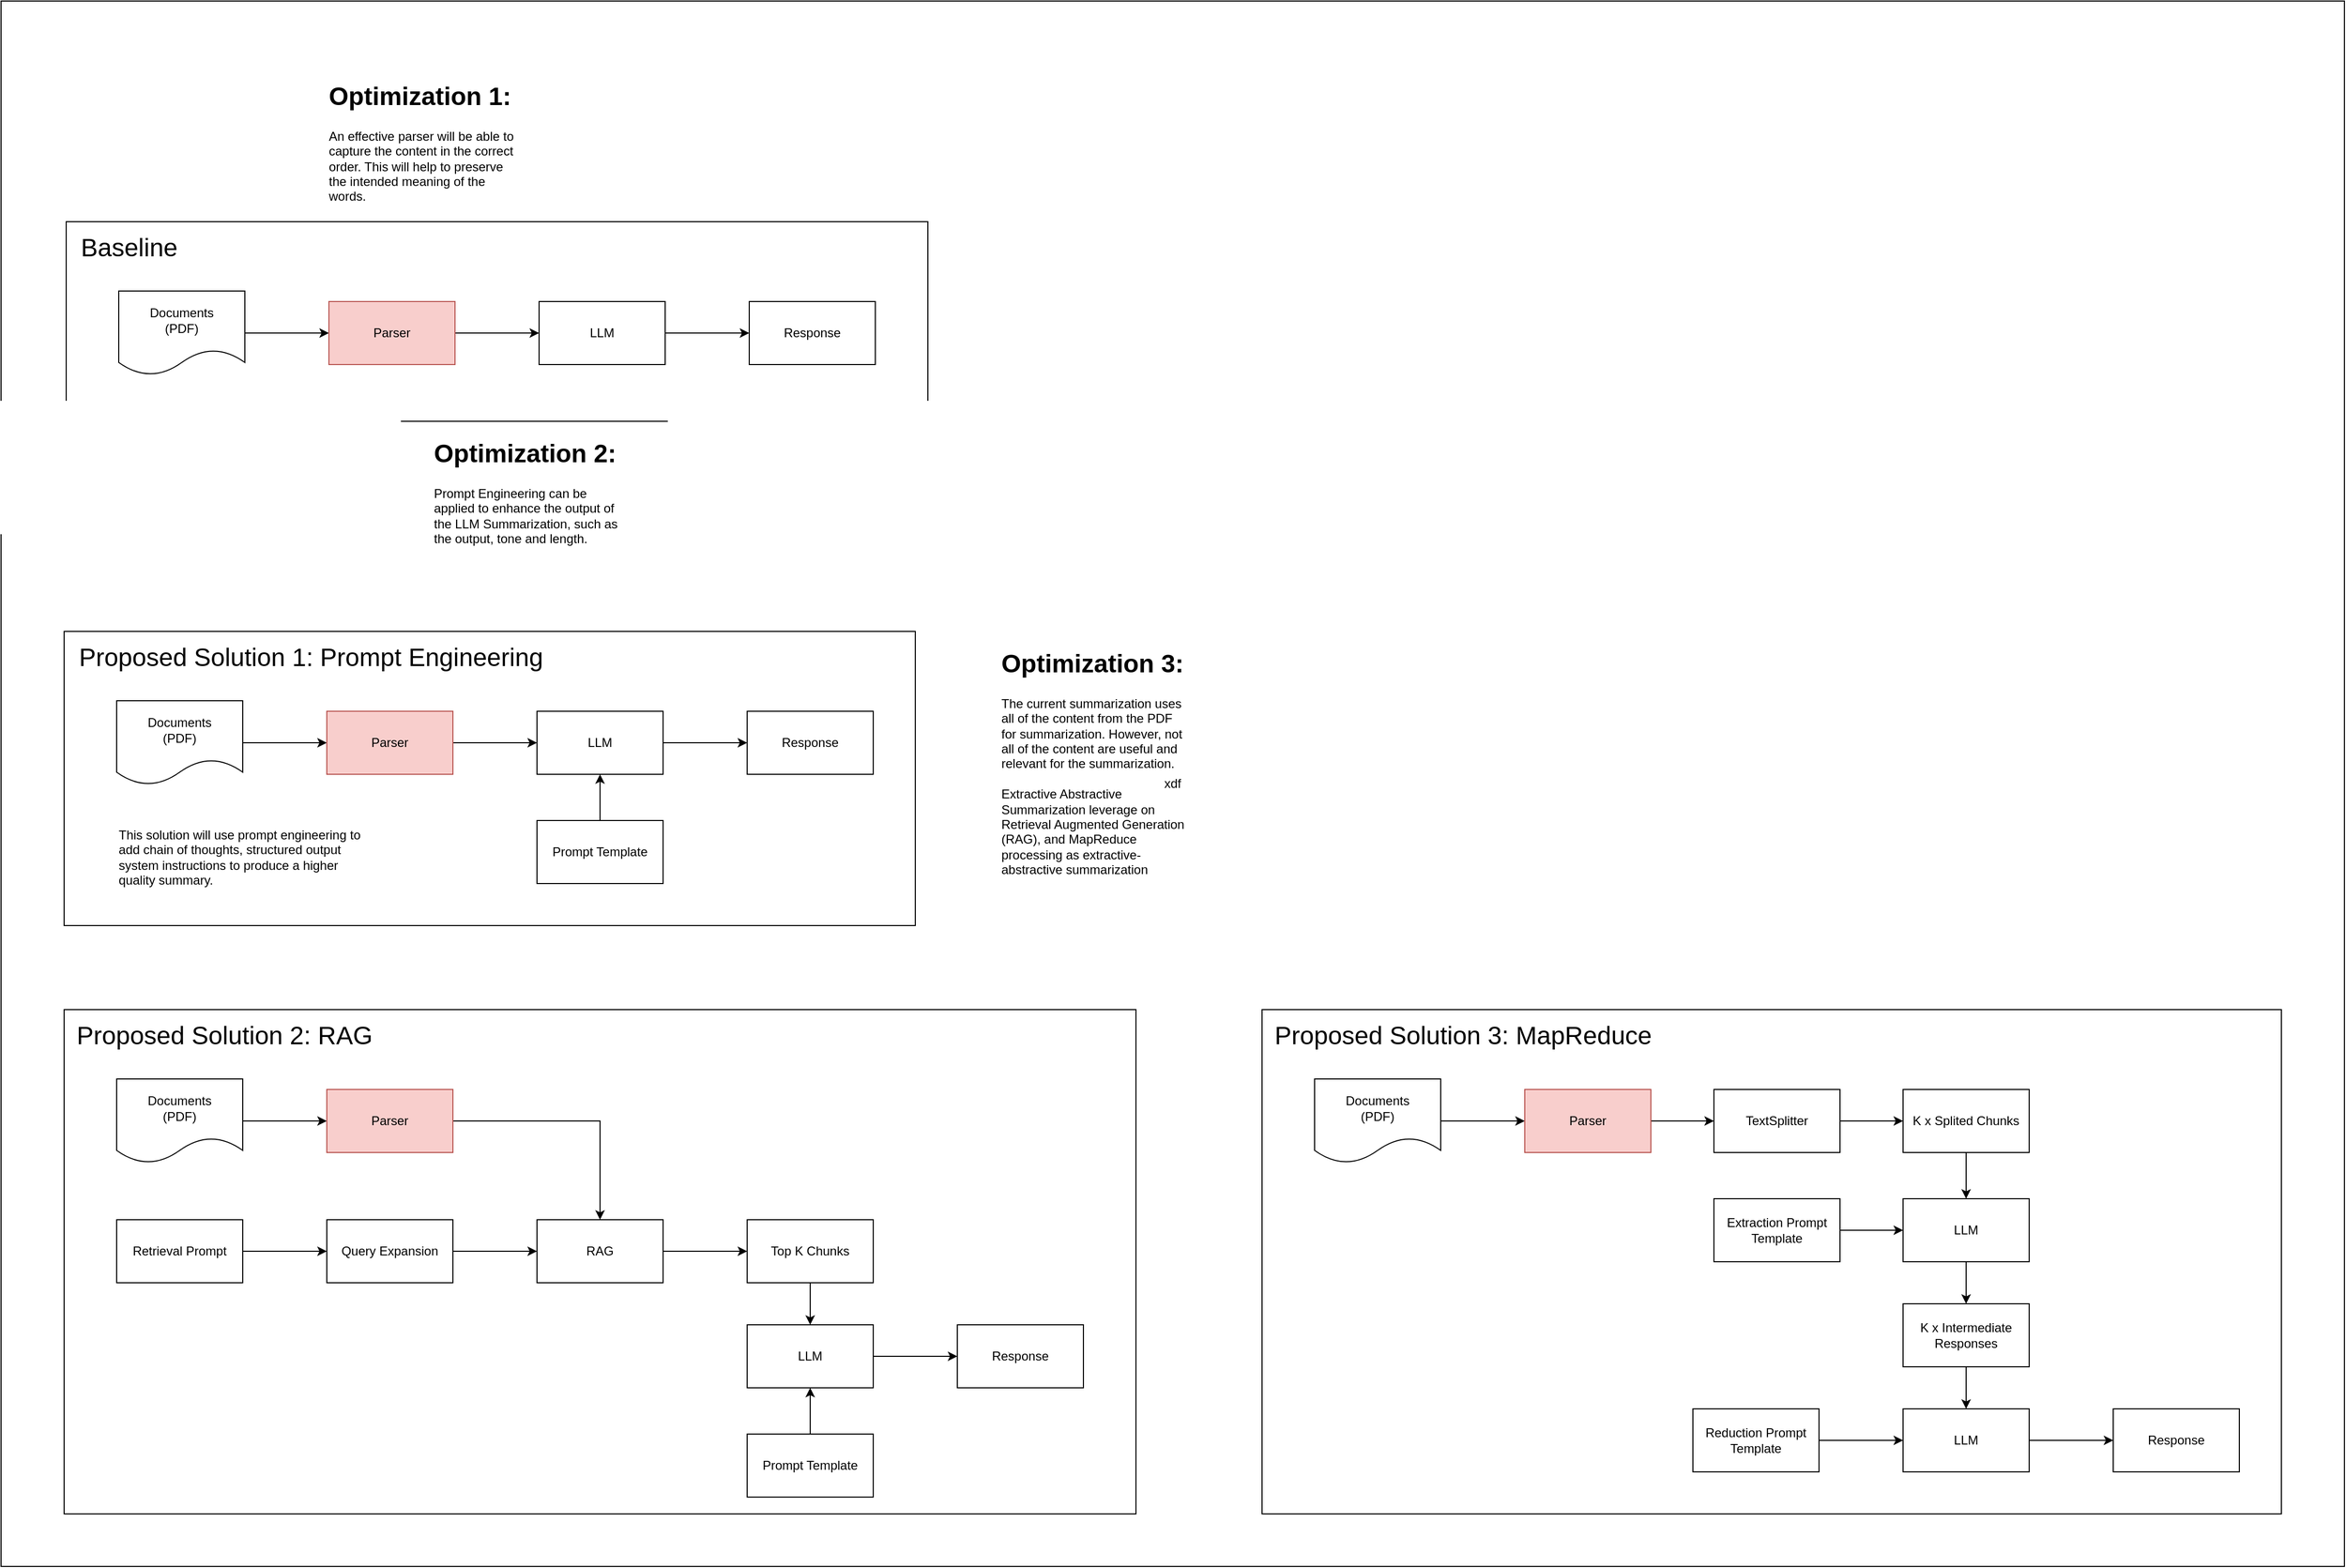 <mxfile version="28.2.0">
  <diagram name="Page-1" id="bEQ5W3FhCCr41BRFlNdV">
    <mxGraphModel dx="4074" dy="2686" grid="1" gridSize="10" guides="1" tooltips="1" connect="1" arrows="1" fold="1" page="0" pageScale="1" pageWidth="827" pageHeight="1169" math="0" shadow="0">
      <root>
        <mxCell id="0" />
        <mxCell id="1" parent="0" />
        <mxCell id="cwgXDsNCwPJ1TTvTavHW-86" value="xdf&lt;span style=&quot;color: rgba(0, 0, 0, 0); font-family: monospace; font-size: 0px; text-align: start; text-wrap-mode: nowrap;&quot;&gt;%3CmxGraphModel%3E%3Croot%3E%3CmxCell%20id%3D%220%22%2F%3E%3CmxCell%20id%3D%221%22%20parent%3D%220%22%2F%3E%3CmxCell%20id%3D%222%22%20value%3D%22Intermediate%20Response%22%20style%3D%22rounded%3D0%3BwhiteSpace%3Dwrap%3Bhtml%3D1%3B%22%20vertex%3D%221%22%20parent%3D%221%22%3E%3CmxGeometry%20x%3D%222150%22%20y%3D%22960%22%20width%3D%22120%22%20height%3D%2260%22%20as%3D%22geometry%22%2F%3E%3C%2FmxCell%3E%3C%2Froot%3E%3C%2FmxGraphModel%3E&lt;/span&gt;" style="rounded=0;whiteSpace=wrap;html=1;" vertex="1" parent="1">
          <mxGeometry x="340" y="-280" width="2230" height="1490" as="geometry" />
        </mxCell>
        <mxCell id="cwgXDsNCwPJ1TTvTavHW-12" value="" style="rounded=0;whiteSpace=wrap;html=1;" vertex="1" parent="1">
          <mxGeometry x="402" y="-70" width="820" height="190" as="geometry" />
        </mxCell>
        <mxCell id="cwgXDsNCwPJ1TTvTavHW-11" value="" style="edgeStyle=orthogonalEdgeStyle;rounded=0;orthogonalLoop=1;jettySize=auto;html=1;" edge="1" parent="1" source="cwgXDsNCwPJ1TTvTavHW-5" target="cwgXDsNCwPJ1TTvTavHW-6">
          <mxGeometry relative="1" as="geometry" />
        </mxCell>
        <mxCell id="cwgXDsNCwPJ1TTvTavHW-5" value="Documents&lt;br&gt;(PDF)" style="shape=document;whiteSpace=wrap;html=1;boundedLbl=1;" vertex="1" parent="1">
          <mxGeometry x="452" y="-4" width="120" height="80" as="geometry" />
        </mxCell>
        <mxCell id="cwgXDsNCwPJ1TTvTavHW-8" value="" style="edgeStyle=orthogonalEdgeStyle;rounded=0;orthogonalLoop=1;jettySize=auto;html=1;" edge="1" parent="1" source="cwgXDsNCwPJ1TTvTavHW-6" target="cwgXDsNCwPJ1TTvTavHW-7">
          <mxGeometry relative="1" as="geometry" />
        </mxCell>
        <mxCell id="cwgXDsNCwPJ1TTvTavHW-6" value="Parser" style="rounded=0;whiteSpace=wrap;html=1;fillColor=#f8cecc;strokeColor=#b85450;" vertex="1" parent="1">
          <mxGeometry x="652" y="6" width="120" height="60" as="geometry" />
        </mxCell>
        <mxCell id="cwgXDsNCwPJ1TTvTavHW-10" value="" style="edgeStyle=orthogonalEdgeStyle;rounded=0;orthogonalLoop=1;jettySize=auto;html=1;" edge="1" parent="1" source="cwgXDsNCwPJ1TTvTavHW-7" target="cwgXDsNCwPJ1TTvTavHW-9">
          <mxGeometry relative="1" as="geometry" />
        </mxCell>
        <mxCell id="cwgXDsNCwPJ1TTvTavHW-7" value="LLM" style="rounded=0;whiteSpace=wrap;html=1;" vertex="1" parent="1">
          <mxGeometry x="852" y="6" width="120" height="60" as="geometry" />
        </mxCell>
        <mxCell id="cwgXDsNCwPJ1TTvTavHW-9" value="Response" style="rounded=0;whiteSpace=wrap;html=1;" vertex="1" parent="1">
          <mxGeometry x="1052" y="6" width="120" height="60" as="geometry" />
        </mxCell>
        <mxCell id="cwgXDsNCwPJ1TTvTavHW-13" value="&lt;font style=&quot;font-size: 24px;&quot;&gt;Baseline&lt;/font&gt;" style="text;html=1;align=center;verticalAlign=middle;whiteSpace=wrap;rounded=0;" vertex="1" parent="1">
          <mxGeometry x="432" y="-60" width="60" height="30" as="geometry" />
        </mxCell>
        <mxCell id="cwgXDsNCwPJ1TTvTavHW-14" value="&lt;h1 style=&quot;margin-top: 0px;&quot;&gt;Optimization 1:&lt;/h1&gt;&lt;div&gt;An effective parser will be able to capture the content in the correct order. This will help to preserve the intended meaning of the words.&lt;/div&gt;" style="text;html=1;whiteSpace=wrap;overflow=hidden;rounded=0;" vertex="1" parent="1">
          <mxGeometry x="650" y="-210" width="180" height="120" as="geometry" />
        </mxCell>
        <mxCell id="cwgXDsNCwPJ1TTvTavHW-15" value="&lt;h1 style=&quot;margin-top: 0px;&quot;&gt;Optimization 2:&lt;/h1&gt;&lt;div&gt;Prompt Engineering can be applied to enhance the output of the LLM Summarization, such as the output, tone and length.&lt;/div&gt;" style="text;html=1;whiteSpace=wrap;overflow=hidden;rounded=0;" vertex="1" parent="1">
          <mxGeometry x="750" y="130" width="180" height="120" as="geometry" />
        </mxCell>
        <mxCell id="cwgXDsNCwPJ1TTvTavHW-16" value="" style="rounded=0;whiteSpace=wrap;html=1;" vertex="1" parent="1">
          <mxGeometry x="400" y="320" width="810" height="280" as="geometry" />
        </mxCell>
        <mxCell id="cwgXDsNCwPJ1TTvTavHW-17" value="" style="edgeStyle=orthogonalEdgeStyle;rounded=0;orthogonalLoop=1;jettySize=auto;html=1;" edge="1" parent="1" source="cwgXDsNCwPJ1TTvTavHW-18" target="cwgXDsNCwPJ1TTvTavHW-20">
          <mxGeometry relative="1" as="geometry" />
        </mxCell>
        <mxCell id="cwgXDsNCwPJ1TTvTavHW-18" value="Documents&lt;br&gt;(PDF)" style="shape=document;whiteSpace=wrap;html=1;boundedLbl=1;" vertex="1" parent="1">
          <mxGeometry x="450" y="386" width="120" height="80" as="geometry" />
        </mxCell>
        <mxCell id="cwgXDsNCwPJ1TTvTavHW-19" value="" style="edgeStyle=orthogonalEdgeStyle;rounded=0;orthogonalLoop=1;jettySize=auto;html=1;" edge="1" parent="1" source="cwgXDsNCwPJ1TTvTavHW-20" target="cwgXDsNCwPJ1TTvTavHW-22">
          <mxGeometry relative="1" as="geometry" />
        </mxCell>
        <mxCell id="cwgXDsNCwPJ1TTvTavHW-20" value="Parser" style="rounded=0;whiteSpace=wrap;html=1;fillColor=#f8cecc;strokeColor=#b85450;" vertex="1" parent="1">
          <mxGeometry x="650" y="396" width="120" height="60" as="geometry" />
        </mxCell>
        <mxCell id="cwgXDsNCwPJ1TTvTavHW-21" value="" style="edgeStyle=orthogonalEdgeStyle;rounded=0;orthogonalLoop=1;jettySize=auto;html=1;" edge="1" parent="1" source="cwgXDsNCwPJ1TTvTavHW-22" target="cwgXDsNCwPJ1TTvTavHW-23">
          <mxGeometry relative="1" as="geometry" />
        </mxCell>
        <mxCell id="cwgXDsNCwPJ1TTvTavHW-22" value="LLM" style="rounded=0;whiteSpace=wrap;html=1;" vertex="1" parent="1">
          <mxGeometry x="850" y="396" width="120" height="60" as="geometry" />
        </mxCell>
        <mxCell id="cwgXDsNCwPJ1TTvTavHW-23" value="Response" style="rounded=0;whiteSpace=wrap;html=1;" vertex="1" parent="1">
          <mxGeometry x="1050" y="396" width="120" height="60" as="geometry" />
        </mxCell>
        <mxCell id="cwgXDsNCwPJ1TTvTavHW-24" value="&lt;span style=&quot;font-size: 24px;&quot;&gt;Proposed Solution 1: Prompt Engineering&lt;/span&gt;" style="text;html=1;align=center;verticalAlign=middle;whiteSpace=wrap;rounded=0;" vertex="1" parent="1">
          <mxGeometry x="400" y="330" width="470" height="30" as="geometry" />
        </mxCell>
        <mxCell id="cwgXDsNCwPJ1TTvTavHW-26" value="" style="edgeStyle=orthogonalEdgeStyle;rounded=0;orthogonalLoop=1;jettySize=auto;html=1;" edge="1" parent="1" source="cwgXDsNCwPJ1TTvTavHW-25" target="cwgXDsNCwPJ1TTvTavHW-22">
          <mxGeometry relative="1" as="geometry" />
        </mxCell>
        <mxCell id="cwgXDsNCwPJ1TTvTavHW-25" value="Prompt Template" style="rounded=0;whiteSpace=wrap;html=1;" vertex="1" parent="1">
          <mxGeometry x="850" y="500" width="120" height="60" as="geometry" />
        </mxCell>
        <mxCell id="cwgXDsNCwPJ1TTvTavHW-27" value="&lt;div style=&quot;&quot;&gt;&lt;span style=&quot;background-color: transparent; color: light-dark(rgb(0, 0, 0), rgb(255, 255, 255));&quot;&gt;This solution will use prompt engineering to add chain of thoughts, structured output system instructions to produce a higher quality summary.&lt;/span&gt;&lt;/div&gt;" style="text;html=1;align=left;verticalAlign=middle;whiteSpace=wrap;rounded=0;" vertex="1" parent="1">
          <mxGeometry x="450" y="520" width="240" height="30" as="geometry" />
        </mxCell>
        <mxCell id="cwgXDsNCwPJ1TTvTavHW-28" value="&lt;h1 style=&quot;margin-top: 0px;&quot;&gt;Optimization 3:&lt;/h1&gt;&lt;div&gt;The current summarization uses all of the content from the PDF for summarization. However, not all of the content are useful and relevant for the summarization.&lt;/div&gt;&lt;div&gt;&lt;br&gt;&lt;/div&gt;&lt;div&gt;Extractive Abstractive Summarization leverage on Retrieval Augmented Generation (RAG), and MapReduce processing as extractive-abstractive summarization&lt;/div&gt;" style="text;html=1;whiteSpace=wrap;overflow=hidden;rounded=0;" vertex="1" parent="1">
          <mxGeometry x="1290" y="330" width="180" height="230" as="geometry" />
        </mxCell>
        <mxCell id="cwgXDsNCwPJ1TTvTavHW-29" value="" style="rounded=0;whiteSpace=wrap;html=1;" vertex="1" parent="1">
          <mxGeometry x="400" y="680" width="1020" height="480" as="geometry" />
        </mxCell>
        <mxCell id="cwgXDsNCwPJ1TTvTavHW-30" value="" style="edgeStyle=orthogonalEdgeStyle;rounded=0;orthogonalLoop=1;jettySize=auto;html=1;" edge="1" parent="1" source="cwgXDsNCwPJ1TTvTavHW-31" target="cwgXDsNCwPJ1TTvTavHW-33">
          <mxGeometry relative="1" as="geometry" />
        </mxCell>
        <mxCell id="cwgXDsNCwPJ1TTvTavHW-31" value="Documents&lt;br&gt;(PDF)" style="shape=document;whiteSpace=wrap;html=1;boundedLbl=1;" vertex="1" parent="1">
          <mxGeometry x="450" y="746" width="120" height="80" as="geometry" />
        </mxCell>
        <mxCell id="cwgXDsNCwPJ1TTvTavHW-49" style="edgeStyle=orthogonalEdgeStyle;rounded=0;orthogonalLoop=1;jettySize=auto;html=1;" edge="1" parent="1" source="cwgXDsNCwPJ1TTvTavHW-33" target="cwgXDsNCwPJ1TTvTavHW-44">
          <mxGeometry relative="1" as="geometry" />
        </mxCell>
        <mxCell id="cwgXDsNCwPJ1TTvTavHW-33" value="Parser" style="rounded=0;whiteSpace=wrap;html=1;fillColor=#f8cecc;strokeColor=#b85450;" vertex="1" parent="1">
          <mxGeometry x="650" y="756" width="120" height="60" as="geometry" />
        </mxCell>
        <mxCell id="cwgXDsNCwPJ1TTvTavHW-34" value="" style="edgeStyle=orthogonalEdgeStyle;rounded=0;orthogonalLoop=1;jettySize=auto;html=1;" edge="1" parent="1" source="cwgXDsNCwPJ1TTvTavHW-35" target="cwgXDsNCwPJ1TTvTavHW-36">
          <mxGeometry relative="1" as="geometry" />
        </mxCell>
        <mxCell id="cwgXDsNCwPJ1TTvTavHW-35" value="LLM" style="rounded=0;whiteSpace=wrap;html=1;" vertex="1" parent="1">
          <mxGeometry x="1050" y="980" width="120" height="60" as="geometry" />
        </mxCell>
        <mxCell id="cwgXDsNCwPJ1TTvTavHW-36" value="Response" style="rounded=0;whiteSpace=wrap;html=1;" vertex="1" parent="1">
          <mxGeometry x="1250" y="980" width="120" height="60" as="geometry" />
        </mxCell>
        <mxCell id="cwgXDsNCwPJ1TTvTavHW-37" value="&lt;span style=&quot;font-size: 24px;&quot;&gt;Proposed Solution 2: RAG&lt;/span&gt;" style="text;html=1;align=left;verticalAlign=middle;whiteSpace=wrap;rounded=0;" vertex="1" parent="1">
          <mxGeometry x="410" y="690" width="470" height="30" as="geometry" />
        </mxCell>
        <mxCell id="cwgXDsNCwPJ1TTvTavHW-38" value="" style="edgeStyle=orthogonalEdgeStyle;rounded=0;orthogonalLoop=1;jettySize=auto;html=1;" edge="1" parent="1" source="cwgXDsNCwPJ1TTvTavHW-39" target="cwgXDsNCwPJ1TTvTavHW-35">
          <mxGeometry relative="1" as="geometry" />
        </mxCell>
        <mxCell id="cwgXDsNCwPJ1TTvTavHW-39" value="Prompt Template" style="rounded=0;whiteSpace=wrap;html=1;" vertex="1" parent="1">
          <mxGeometry x="1050" y="1084" width="120" height="60" as="geometry" />
        </mxCell>
        <mxCell id="cwgXDsNCwPJ1TTvTavHW-43" value="" style="edgeStyle=orthogonalEdgeStyle;rounded=0;orthogonalLoop=1;jettySize=auto;html=1;" edge="1" parent="1" source="cwgXDsNCwPJ1TTvTavHW-41" target="cwgXDsNCwPJ1TTvTavHW-42">
          <mxGeometry relative="1" as="geometry" />
        </mxCell>
        <mxCell id="cwgXDsNCwPJ1TTvTavHW-41" value="Retrieval Prompt" style="rounded=0;whiteSpace=wrap;html=1;" vertex="1" parent="1">
          <mxGeometry x="450" y="880" width="120" height="60" as="geometry" />
        </mxCell>
        <mxCell id="cwgXDsNCwPJ1TTvTavHW-45" value="" style="edgeStyle=orthogonalEdgeStyle;rounded=0;orthogonalLoop=1;jettySize=auto;html=1;" edge="1" parent="1" source="cwgXDsNCwPJ1TTvTavHW-42" target="cwgXDsNCwPJ1TTvTavHW-44">
          <mxGeometry relative="1" as="geometry" />
        </mxCell>
        <mxCell id="cwgXDsNCwPJ1TTvTavHW-42" value="Query Expansion" style="whiteSpace=wrap;html=1;rounded=0;" vertex="1" parent="1">
          <mxGeometry x="650" y="880" width="120" height="60" as="geometry" />
        </mxCell>
        <mxCell id="cwgXDsNCwPJ1TTvTavHW-47" value="" style="edgeStyle=orthogonalEdgeStyle;rounded=0;orthogonalLoop=1;jettySize=auto;html=1;" edge="1" parent="1" source="cwgXDsNCwPJ1TTvTavHW-44" target="cwgXDsNCwPJ1TTvTavHW-46">
          <mxGeometry relative="1" as="geometry" />
        </mxCell>
        <mxCell id="cwgXDsNCwPJ1TTvTavHW-44" value="RAG" style="whiteSpace=wrap;html=1;rounded=0;" vertex="1" parent="1">
          <mxGeometry x="850" y="880" width="120" height="60" as="geometry" />
        </mxCell>
        <mxCell id="cwgXDsNCwPJ1TTvTavHW-50" value="" style="edgeStyle=orthogonalEdgeStyle;rounded=0;orthogonalLoop=1;jettySize=auto;html=1;" edge="1" parent="1" source="cwgXDsNCwPJ1TTvTavHW-46" target="cwgXDsNCwPJ1TTvTavHW-35">
          <mxGeometry relative="1" as="geometry" />
        </mxCell>
        <mxCell id="cwgXDsNCwPJ1TTvTavHW-46" value="Top K Chunks" style="whiteSpace=wrap;html=1;rounded=0;" vertex="1" parent="1">
          <mxGeometry x="1050" y="880" width="120" height="60" as="geometry" />
        </mxCell>
        <mxCell id="cwgXDsNCwPJ1TTvTavHW-51" value="" style="rounded=0;whiteSpace=wrap;html=1;" vertex="1" parent="1">
          <mxGeometry x="1540" y="680" width="970" height="480" as="geometry" />
        </mxCell>
        <mxCell id="cwgXDsNCwPJ1TTvTavHW-52" value="" style="edgeStyle=orthogonalEdgeStyle;rounded=0;orthogonalLoop=1;jettySize=auto;html=1;" edge="1" parent="1" source="cwgXDsNCwPJ1TTvTavHW-53" target="cwgXDsNCwPJ1TTvTavHW-55">
          <mxGeometry relative="1" as="geometry" />
        </mxCell>
        <mxCell id="cwgXDsNCwPJ1TTvTavHW-53" value="Documents&lt;br&gt;(PDF)" style="shape=document;whiteSpace=wrap;html=1;boundedLbl=1;" vertex="1" parent="1">
          <mxGeometry x="1590" y="746" width="120" height="80" as="geometry" />
        </mxCell>
        <mxCell id="cwgXDsNCwPJ1TTvTavHW-54" style="edgeStyle=orthogonalEdgeStyle;rounded=0;orthogonalLoop=1;jettySize=auto;html=1;" edge="1" parent="1" source="cwgXDsNCwPJ1TTvTavHW-55" target="cwgXDsNCwPJ1TTvTavHW-67">
          <mxGeometry relative="1" as="geometry" />
        </mxCell>
        <mxCell id="cwgXDsNCwPJ1TTvTavHW-55" value="Parser" style="rounded=0;whiteSpace=wrap;html=1;fillColor=#f8cecc;strokeColor=#b85450;" vertex="1" parent="1">
          <mxGeometry x="1790" y="756" width="120" height="60" as="geometry" />
        </mxCell>
        <mxCell id="cwgXDsNCwPJ1TTvTavHW-75" value="" style="edgeStyle=orthogonalEdgeStyle;rounded=0;orthogonalLoop=1;jettySize=auto;html=1;" edge="1" parent="1" source="cwgXDsNCwPJ1TTvTavHW-57" target="cwgXDsNCwPJ1TTvTavHW-74">
          <mxGeometry relative="1" as="geometry" />
        </mxCell>
        <mxCell id="cwgXDsNCwPJ1TTvTavHW-57" value="LLM" style="rounded=0;whiteSpace=wrap;html=1;" vertex="1" parent="1">
          <mxGeometry x="2150" y="860" width="120" height="60" as="geometry" />
        </mxCell>
        <mxCell id="cwgXDsNCwPJ1TTvTavHW-83" value="" style="edgeStyle=orthogonalEdgeStyle;rounded=0;orthogonalLoop=1;jettySize=auto;html=1;" edge="1" parent="1" source="cwgXDsNCwPJ1TTvTavHW-58" target="cwgXDsNCwPJ1TTvTavHW-77">
          <mxGeometry relative="1" as="geometry" />
        </mxCell>
        <mxCell id="cwgXDsNCwPJ1TTvTavHW-58" value="Reduction Prompt Template" style="rounded=0;whiteSpace=wrap;html=1;" vertex="1" parent="1">
          <mxGeometry x="1950" y="1060" width="120" height="60" as="geometry" />
        </mxCell>
        <mxCell id="cwgXDsNCwPJ1TTvTavHW-59" value="&lt;span style=&quot;font-size: 24px;&quot;&gt;Proposed Solution 3: MapReduce&lt;/span&gt;" style="text;html=1;align=left;verticalAlign=middle;whiteSpace=wrap;rounded=0;" vertex="1" parent="1">
          <mxGeometry x="1550" y="690" width="470" height="30" as="geometry" />
        </mxCell>
        <mxCell id="cwgXDsNCwPJ1TTvTavHW-73" value="" style="edgeStyle=orthogonalEdgeStyle;rounded=0;orthogonalLoop=1;jettySize=auto;html=1;" edge="1" parent="1" source="cwgXDsNCwPJ1TTvTavHW-63" target="cwgXDsNCwPJ1TTvTavHW-57">
          <mxGeometry relative="1" as="geometry" />
        </mxCell>
        <mxCell id="cwgXDsNCwPJ1TTvTavHW-63" value="Extraction Prompt Template" style="rounded=0;whiteSpace=wrap;html=1;" vertex="1" parent="1">
          <mxGeometry x="1970" y="860" width="120" height="60" as="geometry" />
        </mxCell>
        <mxCell id="cwgXDsNCwPJ1TTvTavHW-66" value="" style="edgeStyle=orthogonalEdgeStyle;rounded=0;orthogonalLoop=1;jettySize=auto;html=1;" edge="1" parent="1" source="cwgXDsNCwPJ1TTvTavHW-67" target="cwgXDsNCwPJ1TTvTavHW-69">
          <mxGeometry relative="1" as="geometry" />
        </mxCell>
        <mxCell id="cwgXDsNCwPJ1TTvTavHW-67" value="TextSplitter" style="whiteSpace=wrap;html=1;rounded=0;" vertex="1" parent="1">
          <mxGeometry x="1970" y="756" width="120" height="60" as="geometry" />
        </mxCell>
        <mxCell id="cwgXDsNCwPJ1TTvTavHW-72" value="" style="edgeStyle=orthogonalEdgeStyle;rounded=0;orthogonalLoop=1;jettySize=auto;html=1;" edge="1" parent="1" source="cwgXDsNCwPJ1TTvTavHW-69" target="cwgXDsNCwPJ1TTvTavHW-57">
          <mxGeometry relative="1" as="geometry" />
        </mxCell>
        <mxCell id="cwgXDsNCwPJ1TTvTavHW-69" value="K x Splited Chunks" style="whiteSpace=wrap;html=1;rounded=0;" vertex="1" parent="1">
          <mxGeometry x="2150" y="756" width="120" height="60" as="geometry" />
        </mxCell>
        <mxCell id="cwgXDsNCwPJ1TTvTavHW-78" value="" style="edgeStyle=orthogonalEdgeStyle;rounded=0;orthogonalLoop=1;jettySize=auto;html=1;" edge="1" parent="1" source="cwgXDsNCwPJ1TTvTavHW-74" target="cwgXDsNCwPJ1TTvTavHW-77">
          <mxGeometry relative="1" as="geometry" />
        </mxCell>
        <mxCell id="cwgXDsNCwPJ1TTvTavHW-74" value="K x Intermediate Responses" style="rounded=0;whiteSpace=wrap;html=1;" vertex="1" parent="1">
          <mxGeometry x="2150" y="960" width="120" height="60" as="geometry" />
        </mxCell>
        <mxCell id="cwgXDsNCwPJ1TTvTavHW-85" value="" style="edgeStyle=orthogonalEdgeStyle;rounded=0;orthogonalLoop=1;jettySize=auto;html=1;" edge="1" parent="1" source="cwgXDsNCwPJ1TTvTavHW-77" target="cwgXDsNCwPJ1TTvTavHW-84">
          <mxGeometry relative="1" as="geometry" />
        </mxCell>
        <mxCell id="cwgXDsNCwPJ1TTvTavHW-77" value="LLM" style="rounded=0;whiteSpace=wrap;html=1;" vertex="1" parent="1">
          <mxGeometry x="2150" y="1060" width="120" height="60" as="geometry" />
        </mxCell>
        <mxCell id="cwgXDsNCwPJ1TTvTavHW-84" value="Response" style="whiteSpace=wrap;html=1;rounded=0;" vertex="1" parent="1">
          <mxGeometry x="2350" y="1060" width="120" height="60" as="geometry" />
        </mxCell>
      </root>
    </mxGraphModel>
  </diagram>
</mxfile>
